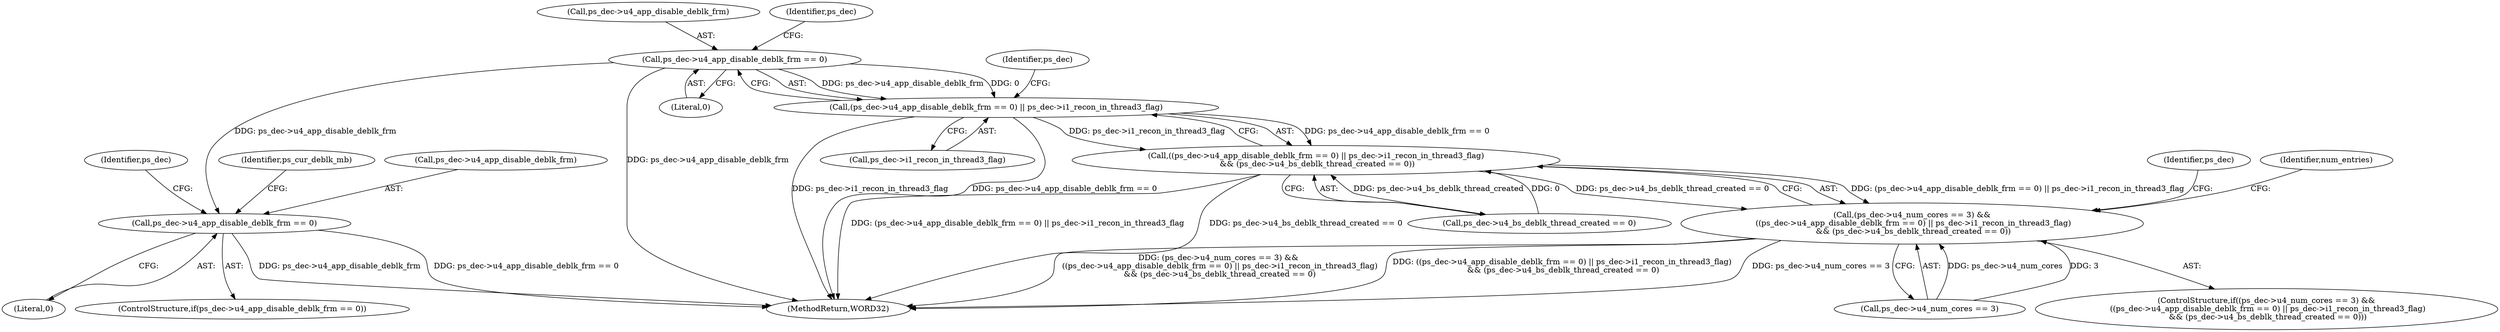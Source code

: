 digraph "0_Android_cc676ebd95247646e67907ccab150fb77a847335_0@pointer" {
"1000457" [label="(Call,ps_dec->u4_app_disable_deblk_frm == 0)"];
"1000456" [label="(Call,(ps_dec->u4_app_disable_deblk_frm == 0) || ps_dec->i1_recon_in_thread3_flag)"];
"1000455" [label="(Call,((ps_dec->u4_app_disable_deblk_frm == 0) || ps_dec->i1_recon_in_thread3_flag)\n && (ps_dec->u4_bs_deblk_thread_created == 0))"];
"1000449" [label="(Call,(ps_dec->u4_num_cores == 3) &&\n ((ps_dec->u4_app_disable_deblk_frm == 0) || ps_dec->i1_recon_in_thread3_flag)\n && (ps_dec->u4_bs_deblk_thread_created == 0))"];
"1001068" [label="(Call,ps_dec->u4_app_disable_deblk_frm == 0)"];
"1000465" [label="(Call,ps_dec->u4_bs_deblk_thread_created == 0)"];
"1000449" [label="(Call,(ps_dec->u4_num_cores == 3) &&\n ((ps_dec->u4_app_disable_deblk_frm == 0) || ps_dec->i1_recon_in_thread3_flag)\n && (ps_dec->u4_bs_deblk_thread_created == 0))"];
"1000457" [label="(Call,ps_dec->u4_app_disable_deblk_frm == 0)"];
"1001350" [label="(MethodReturn,WORD32)"];
"1001069" [label="(Call,ps_dec->u4_app_disable_deblk_frm)"];
"1000462" [label="(Call,ps_dec->i1_recon_in_thread3_flag)"];
"1000456" [label="(Call,(ps_dec->u4_app_disable_deblk_frm == 0) || ps_dec->i1_recon_in_thread3_flag)"];
"1000467" [label="(Identifier,ps_dec)"];
"1000458" [label="(Call,ps_dec->u4_app_disable_deblk_frm)"];
"1000755" [label="(Identifier,num_entries)"];
"1001075" [label="(Identifier,ps_cur_deblk_mb)"];
"1000450" [label="(Call,ps_dec->u4_num_cores == 3)"];
"1000448" [label="(ControlStructure,if((ps_dec->u4_num_cores == 3) &&\n ((ps_dec->u4_app_disable_deblk_frm == 0) || ps_dec->i1_recon_in_thread3_flag)\n && (ps_dec->u4_bs_deblk_thread_created == 0)))"];
"1001068" [label="(Call,ps_dec->u4_app_disable_deblk_frm == 0)"];
"1000473" [label="(Identifier,ps_dec)"];
"1001072" [label="(Literal,0)"];
"1000463" [label="(Identifier,ps_dec)"];
"1000461" [label="(Literal,0)"];
"1001085" [label="(Identifier,ps_dec)"];
"1001067" [label="(ControlStructure,if(ps_dec->u4_app_disable_deblk_frm == 0))"];
"1000455" [label="(Call,((ps_dec->u4_app_disable_deblk_frm == 0) || ps_dec->i1_recon_in_thread3_flag)\n && (ps_dec->u4_bs_deblk_thread_created == 0))"];
"1000457" -> "1000456"  [label="AST: "];
"1000457" -> "1000461"  [label="CFG: "];
"1000458" -> "1000457"  [label="AST: "];
"1000461" -> "1000457"  [label="AST: "];
"1000463" -> "1000457"  [label="CFG: "];
"1000456" -> "1000457"  [label="CFG: "];
"1000457" -> "1001350"  [label="DDG: ps_dec->u4_app_disable_deblk_frm"];
"1000457" -> "1000456"  [label="DDG: ps_dec->u4_app_disable_deblk_frm"];
"1000457" -> "1000456"  [label="DDG: 0"];
"1000457" -> "1001068"  [label="DDG: ps_dec->u4_app_disable_deblk_frm"];
"1000456" -> "1000455"  [label="AST: "];
"1000456" -> "1000462"  [label="CFG: "];
"1000462" -> "1000456"  [label="AST: "];
"1000467" -> "1000456"  [label="CFG: "];
"1000455" -> "1000456"  [label="CFG: "];
"1000456" -> "1001350"  [label="DDG: ps_dec->u4_app_disable_deblk_frm == 0"];
"1000456" -> "1001350"  [label="DDG: ps_dec->i1_recon_in_thread3_flag"];
"1000456" -> "1000455"  [label="DDG: ps_dec->u4_app_disable_deblk_frm == 0"];
"1000456" -> "1000455"  [label="DDG: ps_dec->i1_recon_in_thread3_flag"];
"1000455" -> "1000449"  [label="AST: "];
"1000455" -> "1000465"  [label="CFG: "];
"1000465" -> "1000455"  [label="AST: "];
"1000449" -> "1000455"  [label="CFG: "];
"1000455" -> "1001350"  [label="DDG: ps_dec->u4_bs_deblk_thread_created == 0"];
"1000455" -> "1001350"  [label="DDG: (ps_dec->u4_app_disable_deblk_frm == 0) || ps_dec->i1_recon_in_thread3_flag"];
"1000455" -> "1000449"  [label="DDG: (ps_dec->u4_app_disable_deblk_frm == 0) || ps_dec->i1_recon_in_thread3_flag"];
"1000455" -> "1000449"  [label="DDG: ps_dec->u4_bs_deblk_thread_created == 0"];
"1000465" -> "1000455"  [label="DDG: ps_dec->u4_bs_deblk_thread_created"];
"1000465" -> "1000455"  [label="DDG: 0"];
"1000449" -> "1000448"  [label="AST: "];
"1000449" -> "1000450"  [label="CFG: "];
"1000450" -> "1000449"  [label="AST: "];
"1000473" -> "1000449"  [label="CFG: "];
"1000755" -> "1000449"  [label="CFG: "];
"1000449" -> "1001350"  [label="DDG: ((ps_dec->u4_app_disable_deblk_frm == 0) || ps_dec->i1_recon_in_thread3_flag)\n && (ps_dec->u4_bs_deblk_thread_created == 0)"];
"1000449" -> "1001350"  [label="DDG: ps_dec->u4_num_cores == 3"];
"1000449" -> "1001350"  [label="DDG: (ps_dec->u4_num_cores == 3) &&\n ((ps_dec->u4_app_disable_deblk_frm == 0) || ps_dec->i1_recon_in_thread3_flag)\n && (ps_dec->u4_bs_deblk_thread_created == 0)"];
"1000450" -> "1000449"  [label="DDG: ps_dec->u4_num_cores"];
"1000450" -> "1000449"  [label="DDG: 3"];
"1001068" -> "1001067"  [label="AST: "];
"1001068" -> "1001072"  [label="CFG: "];
"1001069" -> "1001068"  [label="AST: "];
"1001072" -> "1001068"  [label="AST: "];
"1001075" -> "1001068"  [label="CFG: "];
"1001085" -> "1001068"  [label="CFG: "];
"1001068" -> "1001350"  [label="DDG: ps_dec->u4_app_disable_deblk_frm"];
"1001068" -> "1001350"  [label="DDG: ps_dec->u4_app_disable_deblk_frm == 0"];
}
